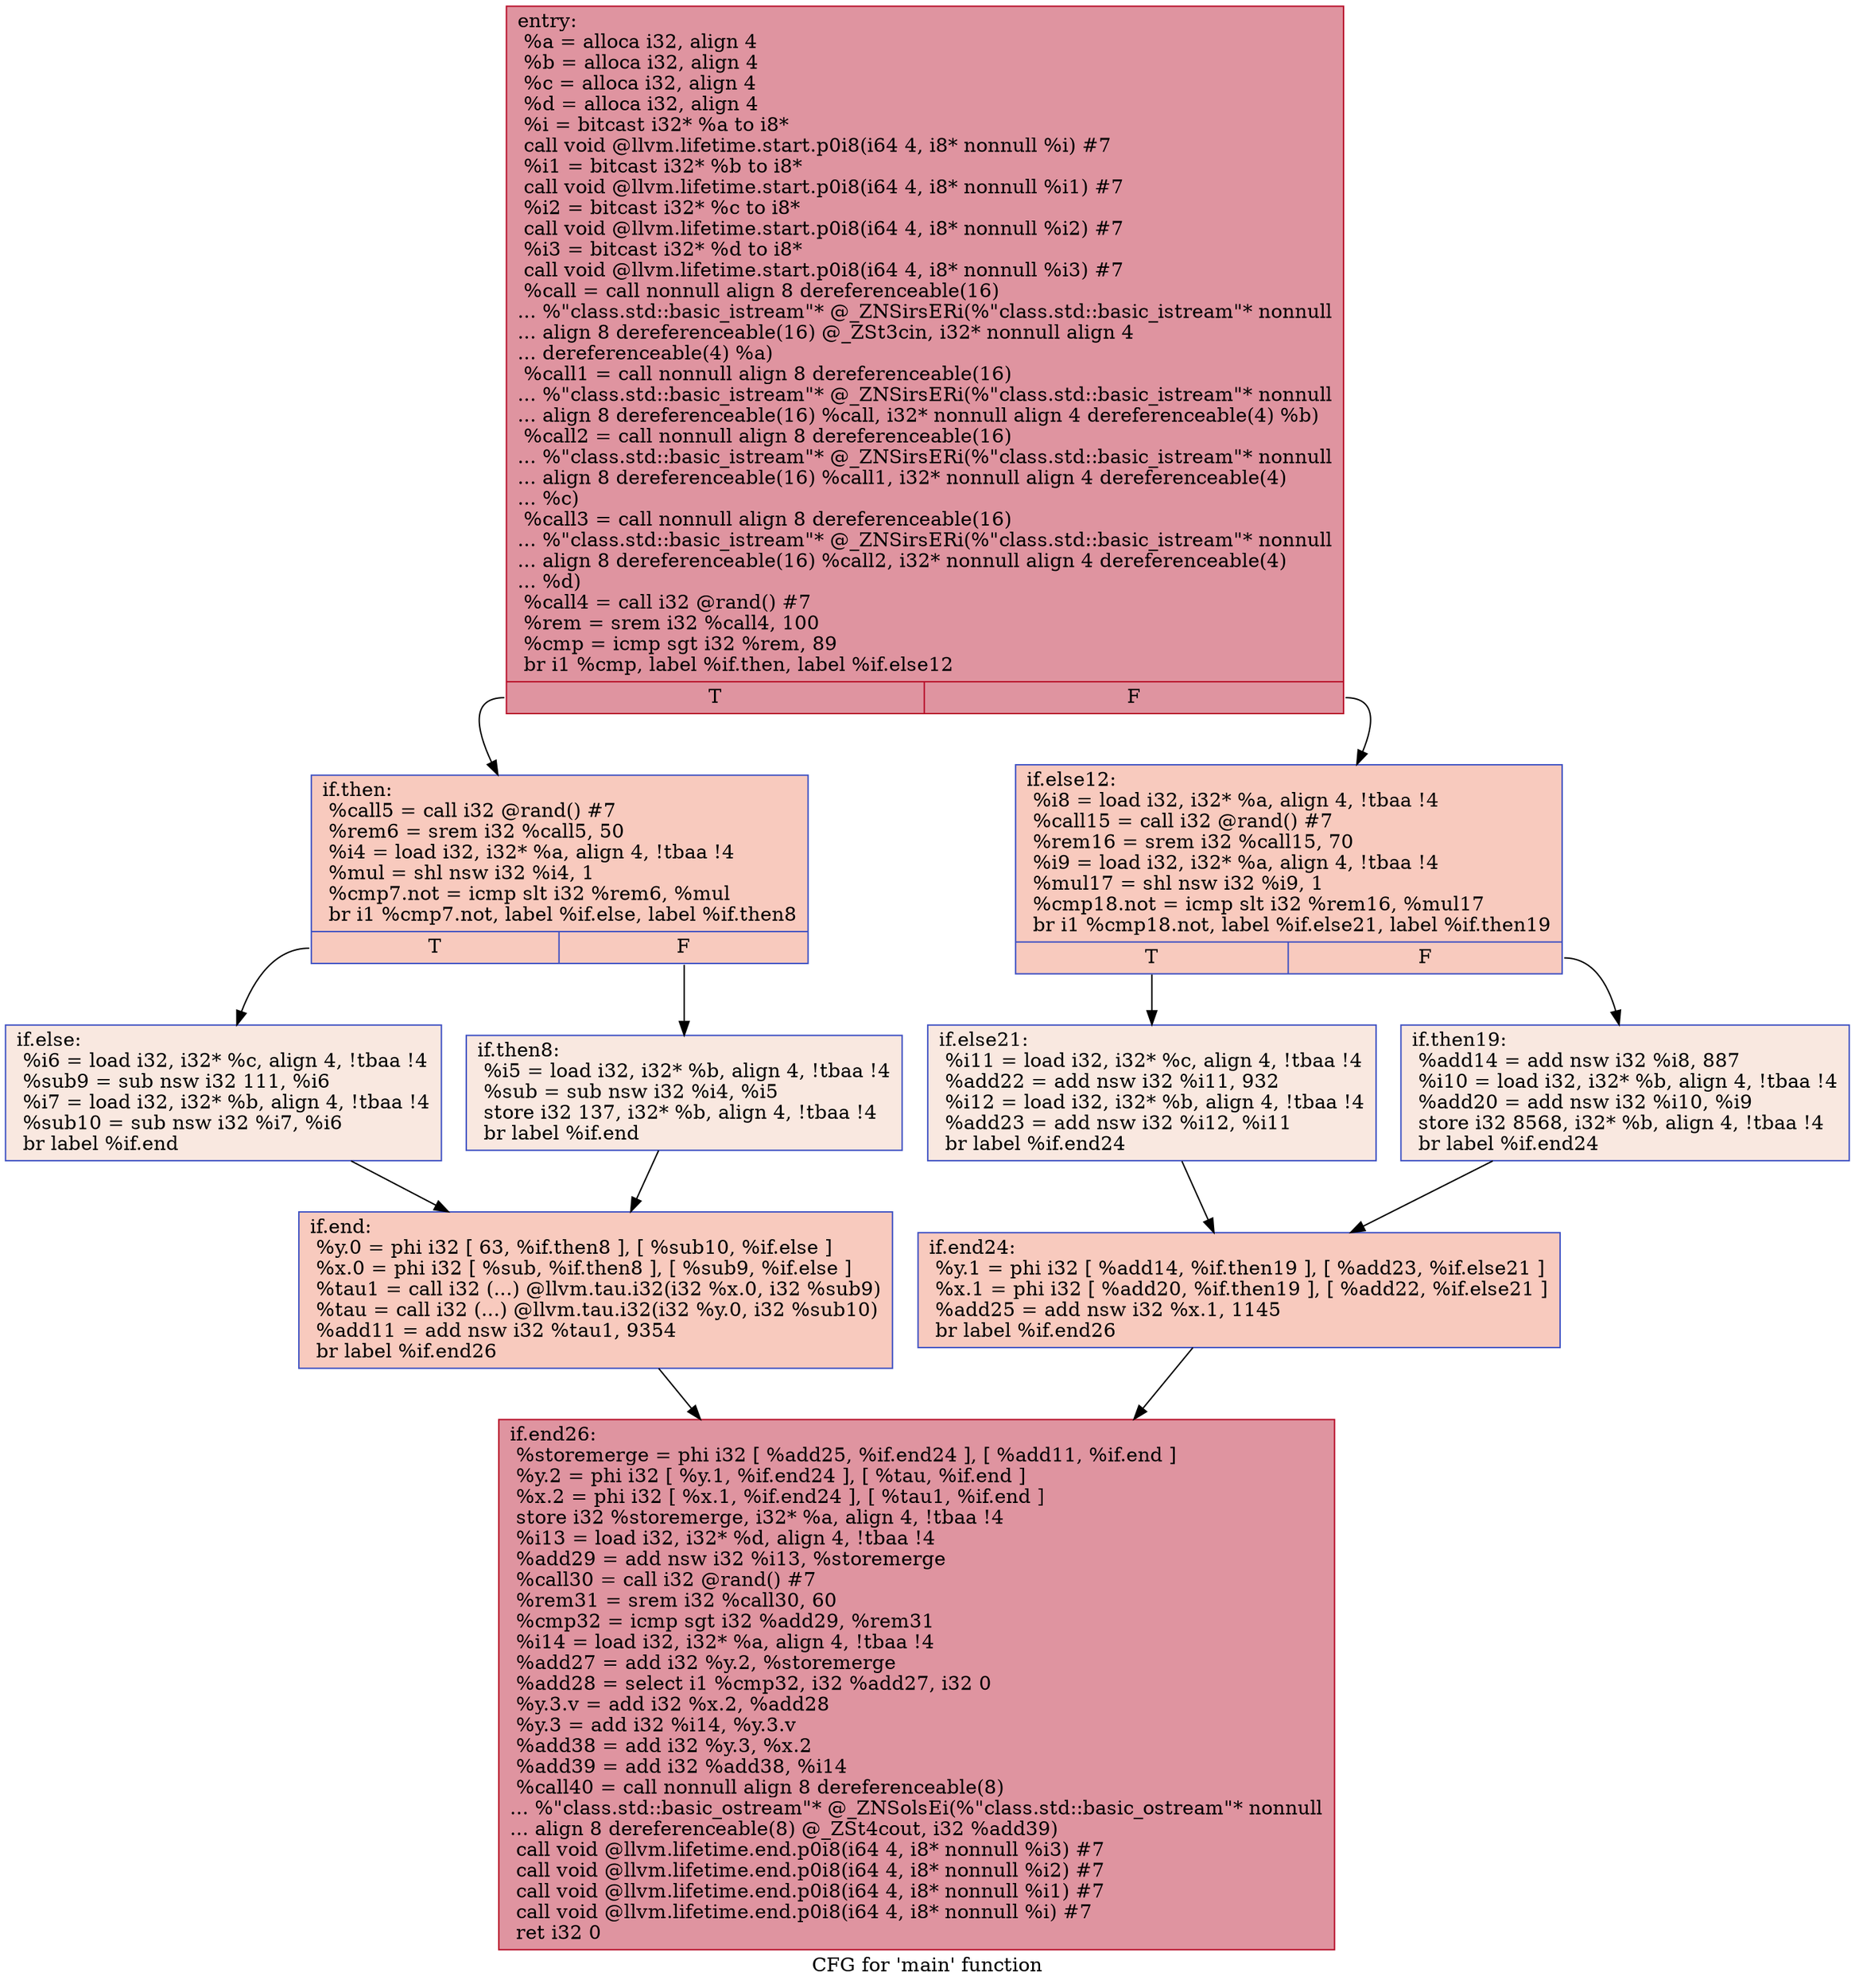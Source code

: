 digraph "CFG for 'main' function" {
	label="CFG for 'main' function";

	Node0x5556886cdaa0 [shape=record,color="#b70d28ff", style=filled, fillcolor="#b70d2870",label="{entry:\l  %a = alloca i32, align 4\l  %b = alloca i32, align 4\l  %c = alloca i32, align 4\l  %d = alloca i32, align 4\l  %i = bitcast i32* %a to i8*\l  call void @llvm.lifetime.start.p0i8(i64 4, i8* nonnull %i) #7\l  %i1 = bitcast i32* %b to i8*\l  call void @llvm.lifetime.start.p0i8(i64 4, i8* nonnull %i1) #7\l  %i2 = bitcast i32* %c to i8*\l  call void @llvm.lifetime.start.p0i8(i64 4, i8* nonnull %i2) #7\l  %i3 = bitcast i32* %d to i8*\l  call void @llvm.lifetime.start.p0i8(i64 4, i8* nonnull %i3) #7\l  %call = call nonnull align 8 dereferenceable(16)\l... %\"class.std::basic_istream\"* @_ZNSirsERi(%\"class.std::basic_istream\"* nonnull\l... align 8 dereferenceable(16) @_ZSt3cin, i32* nonnull align 4\l... dereferenceable(4) %a)\l  %call1 = call nonnull align 8 dereferenceable(16)\l... %\"class.std::basic_istream\"* @_ZNSirsERi(%\"class.std::basic_istream\"* nonnull\l... align 8 dereferenceable(16) %call, i32* nonnull align 4 dereferenceable(4) %b)\l  %call2 = call nonnull align 8 dereferenceable(16)\l... %\"class.std::basic_istream\"* @_ZNSirsERi(%\"class.std::basic_istream\"* nonnull\l... align 8 dereferenceable(16) %call1, i32* nonnull align 4 dereferenceable(4)\l... %c)\l  %call3 = call nonnull align 8 dereferenceable(16)\l... %\"class.std::basic_istream\"* @_ZNSirsERi(%\"class.std::basic_istream\"* nonnull\l... align 8 dereferenceable(16) %call2, i32* nonnull align 4 dereferenceable(4)\l... %d)\l  %call4 = call i32 @rand() #7\l  %rem = srem i32 %call4, 100\l  %cmp = icmp sgt i32 %rem, 89\l  br i1 %cmp, label %if.then, label %if.else12\l|{<s0>T|<s1>F}}"];
	Node0x5556886cdaa0:s0 -> Node0x5556886cf220;
	Node0x5556886cdaa0:s1 -> Node0x5556886cf2f0;
	Node0x5556886cf220 [shape=record,color="#3d50c3ff", style=filled, fillcolor="#ef886b70",label="{if.then:                                          \l  %call5 = call i32 @rand() #7\l  %rem6 = srem i32 %call5, 50\l  %i4 = load i32, i32* %a, align 4, !tbaa !4\l  %mul = shl nsw i32 %i4, 1\l  %cmp7.not = icmp slt i32 %rem6, %mul\l  br i1 %cmp7.not, label %if.else, label %if.then8\l|{<s0>T|<s1>F}}"];
	Node0x5556886cf220:s0 -> Node0x5556886d03b0;
	Node0x5556886cf220:s1 -> Node0x5556886d0420;
	Node0x5556886d0420 [shape=record,color="#3d50c3ff", style=filled, fillcolor="#f1ccb870",label="{if.then8:                                         \l  %i5 = load i32, i32* %b, align 4, !tbaa !4\l  %sub = sub nsw i32 %i4, %i5\l  store i32 137, i32* %b, align 4, !tbaa !4\l  br label %if.end\l}"];
	Node0x5556886d0420 -> Node0x5556886d10e0;
	Node0x5556886d03b0 [shape=record,color="#3d50c3ff", style=filled, fillcolor="#f1ccb870",label="{if.else:                                          \l  %i6 = load i32, i32* %c, align 4, !tbaa !4\l  %sub9 = sub nsw i32 111, %i6\l  %i7 = load i32, i32* %b, align 4, !tbaa !4\l  %sub10 = sub nsw i32 %i7, %i6\l  br label %if.end\l}"];
	Node0x5556886d03b0 -> Node0x5556886d10e0;
	Node0x5556886d10e0 [shape=record,color="#3d50c3ff", style=filled, fillcolor="#ef886b70",label="{if.end:                                           \l  %y.0 = phi i32 [ 63, %if.then8 ], [ %sub10, %if.else ]\l  %x.0 = phi i32 [ %sub, %if.then8 ], [ %sub9, %if.else ]\l  %tau1 = call i32 (...) @llvm.tau.i32(i32 %x.0, i32 %sub9)\l  %tau = call i32 (...) @llvm.tau.i32(i32 %y.0, i32 %sub10)\l  %add11 = add nsw i32 %tau1, 9354\l  br label %if.end26\l}"];
	Node0x5556886d10e0 -> Node0x5556886d1a50;
	Node0x5556886cf2f0 [shape=record,color="#3d50c3ff", style=filled, fillcolor="#ef886b70",label="{if.else12:                                        \l  %i8 = load i32, i32* %a, align 4, !tbaa !4\l  %call15 = call i32 @rand() #7\l  %rem16 = srem i32 %call15, 70\l  %i9 = load i32, i32* %a, align 4, !tbaa !4\l  %mul17 = shl nsw i32 %i9, 1\l  %cmp18.not = icmp slt i32 %rem16, %mul17\l  br i1 %cmp18.not, label %if.else21, label %if.then19\l|{<s0>T|<s1>F}}"];
	Node0x5556886cf2f0:s0 -> Node0x5556886d2830;
	Node0x5556886cf2f0:s1 -> Node0x5556886d28b0;
	Node0x5556886d28b0 [shape=record,color="#3d50c3ff", style=filled, fillcolor="#f1ccb870",label="{if.then19:                                        \l  %add14 = add nsw i32 %i8, 887\l  %i10 = load i32, i32* %b, align 4, !tbaa !4\l  %add20 = add nsw i32 %i10, %i9\l  store i32 8568, i32* %b, align 4, !tbaa !4\l  br label %if.end24\l}"];
	Node0x5556886d28b0 -> Node0x5556886d3340;
	Node0x5556886d2830 [shape=record,color="#3d50c3ff", style=filled, fillcolor="#f1ccb870",label="{if.else21:                                        \l  %i11 = load i32, i32* %c, align 4, !tbaa !4\l  %add22 = add nsw i32 %i11, 932\l  %i12 = load i32, i32* %b, align 4, !tbaa !4\l  %add23 = add nsw i32 %i12, %i11\l  br label %if.end24\l}"];
	Node0x5556886d2830 -> Node0x5556886d3340;
	Node0x5556886d3340 [shape=record,color="#3d50c3ff", style=filled, fillcolor="#ef886b70",label="{if.end24:                                         \l  %y.1 = phi i32 [ %add14, %if.then19 ], [ %add23, %if.else21 ]\l  %x.1 = phi i32 [ %add20, %if.then19 ], [ %add22, %if.else21 ]\l  %add25 = add nsw i32 %x.1, 1145\l  br label %if.end26\l}"];
	Node0x5556886d3340 -> Node0x5556886d1a50;
	Node0x5556886d1a50 [shape=record,color="#b70d28ff", style=filled, fillcolor="#b70d2870",label="{if.end26:                                         \l  %storemerge = phi i32 [ %add25, %if.end24 ], [ %add11, %if.end ]\l  %y.2 = phi i32 [ %y.1, %if.end24 ], [ %tau, %if.end ]\l  %x.2 = phi i32 [ %x.1, %if.end24 ], [ %tau1, %if.end ]\l  store i32 %storemerge, i32* %a, align 4, !tbaa !4\l  %i13 = load i32, i32* %d, align 4, !tbaa !4\l  %add29 = add nsw i32 %i13, %storemerge\l  %call30 = call i32 @rand() #7\l  %rem31 = srem i32 %call30, 60\l  %cmp32 = icmp sgt i32 %add29, %rem31\l  %i14 = load i32, i32* %a, align 4, !tbaa !4\l  %add27 = add i32 %y.2, %storemerge\l  %add28 = select i1 %cmp32, i32 %add27, i32 0\l  %y.3.v = add i32 %x.2, %add28\l  %y.3 = add i32 %i14, %y.3.v\l  %add38 = add i32 %y.3, %x.2\l  %add39 = add i32 %add38, %i14\l  %call40 = call nonnull align 8 dereferenceable(8)\l... %\"class.std::basic_ostream\"* @_ZNSolsEi(%\"class.std::basic_ostream\"* nonnull\l... align 8 dereferenceable(8) @_ZSt4cout, i32 %add39)\l  call void @llvm.lifetime.end.p0i8(i64 4, i8* nonnull %i3) #7\l  call void @llvm.lifetime.end.p0i8(i64 4, i8* nonnull %i2) #7\l  call void @llvm.lifetime.end.p0i8(i64 4, i8* nonnull %i1) #7\l  call void @llvm.lifetime.end.p0i8(i64 4, i8* nonnull %i) #7\l  ret i32 0\l}"];
}
